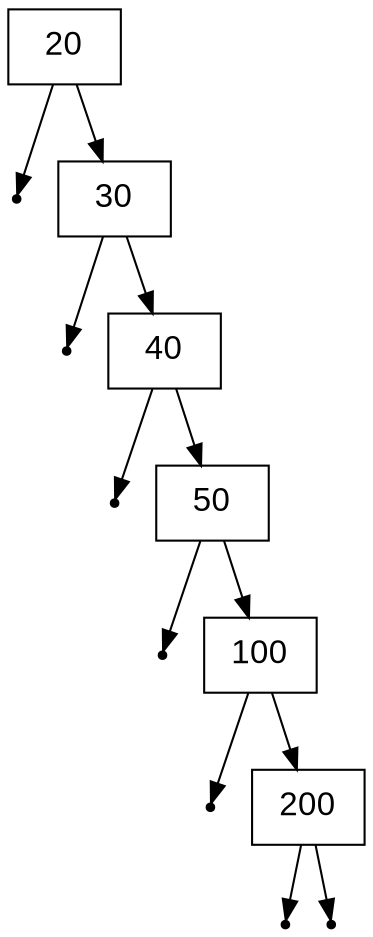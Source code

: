 digraph BST {
    node [fontname="Arial"
    fontsize = "16"
    shape = "record"];
node0[label="{20}"];
    null0[shape=point];
    node0 -> null0;
node0 -> node1;
node1[label="{30}"];
    null1[shape=point];
    node1 -> null1;
node1 -> node2;
node2[label="{40}"];
    null2[shape=point];
    node2 -> null2;
node2 -> node3;
node3[label="{50}"];
    null3[shape=point];
    node3 -> null3;
node3 -> node4;
node4[label="{100}"];
    null4[shape=point];
    node4 -> null4;
node4 -> node5;
node5[label="{200}"];
    null5[shape=point];
    node5 -> null5;
    null6[shape=point];
    node5 -> null6;
}

